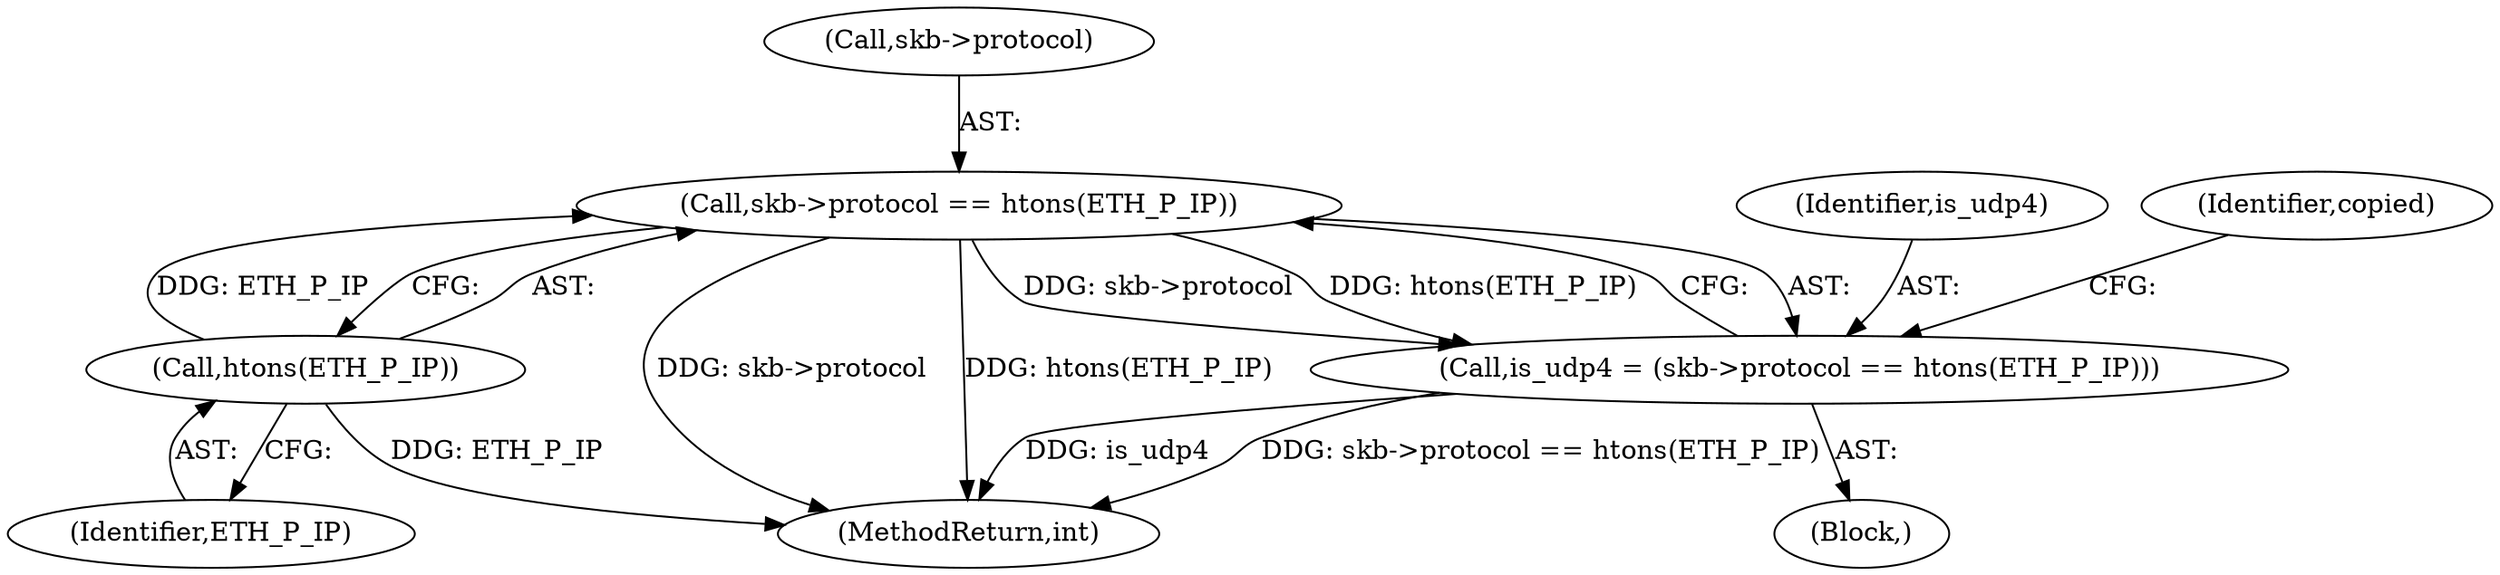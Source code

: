 digraph "0_linux_beb39db59d14990e401e235faf66a6b9b31240b0_0@pointer" {
"1000216" [label="(Call,skb->protocol == htons(ETH_P_IP))"];
"1000220" [label="(Call,htons(ETH_P_IP))"];
"1000214" [label="(Call,is_udp4 = (skb->protocol == htons(ETH_P_IP)))"];
"1000215" [label="(Identifier,is_udp4)"];
"1000217" [label="(Call,skb->protocol)"];
"1000225" [label="(Identifier,copied)"];
"1000110" [label="(Block,)"];
"1000220" [label="(Call,htons(ETH_P_IP))"];
"1000221" [label="(Identifier,ETH_P_IP)"];
"1000476" [label="(MethodReturn,int)"];
"1000216" [label="(Call,skb->protocol == htons(ETH_P_IP))"];
"1000214" [label="(Call,is_udp4 = (skb->protocol == htons(ETH_P_IP)))"];
"1000216" -> "1000214"  [label="AST: "];
"1000216" -> "1000220"  [label="CFG: "];
"1000217" -> "1000216"  [label="AST: "];
"1000220" -> "1000216"  [label="AST: "];
"1000214" -> "1000216"  [label="CFG: "];
"1000216" -> "1000476"  [label="DDG: skb->protocol"];
"1000216" -> "1000476"  [label="DDG: htons(ETH_P_IP)"];
"1000216" -> "1000214"  [label="DDG: skb->protocol"];
"1000216" -> "1000214"  [label="DDG: htons(ETH_P_IP)"];
"1000220" -> "1000216"  [label="DDG: ETH_P_IP"];
"1000220" -> "1000221"  [label="CFG: "];
"1000221" -> "1000220"  [label="AST: "];
"1000220" -> "1000476"  [label="DDG: ETH_P_IP"];
"1000214" -> "1000110"  [label="AST: "];
"1000215" -> "1000214"  [label="AST: "];
"1000225" -> "1000214"  [label="CFG: "];
"1000214" -> "1000476"  [label="DDG: skb->protocol == htons(ETH_P_IP)"];
"1000214" -> "1000476"  [label="DDG: is_udp4"];
}
